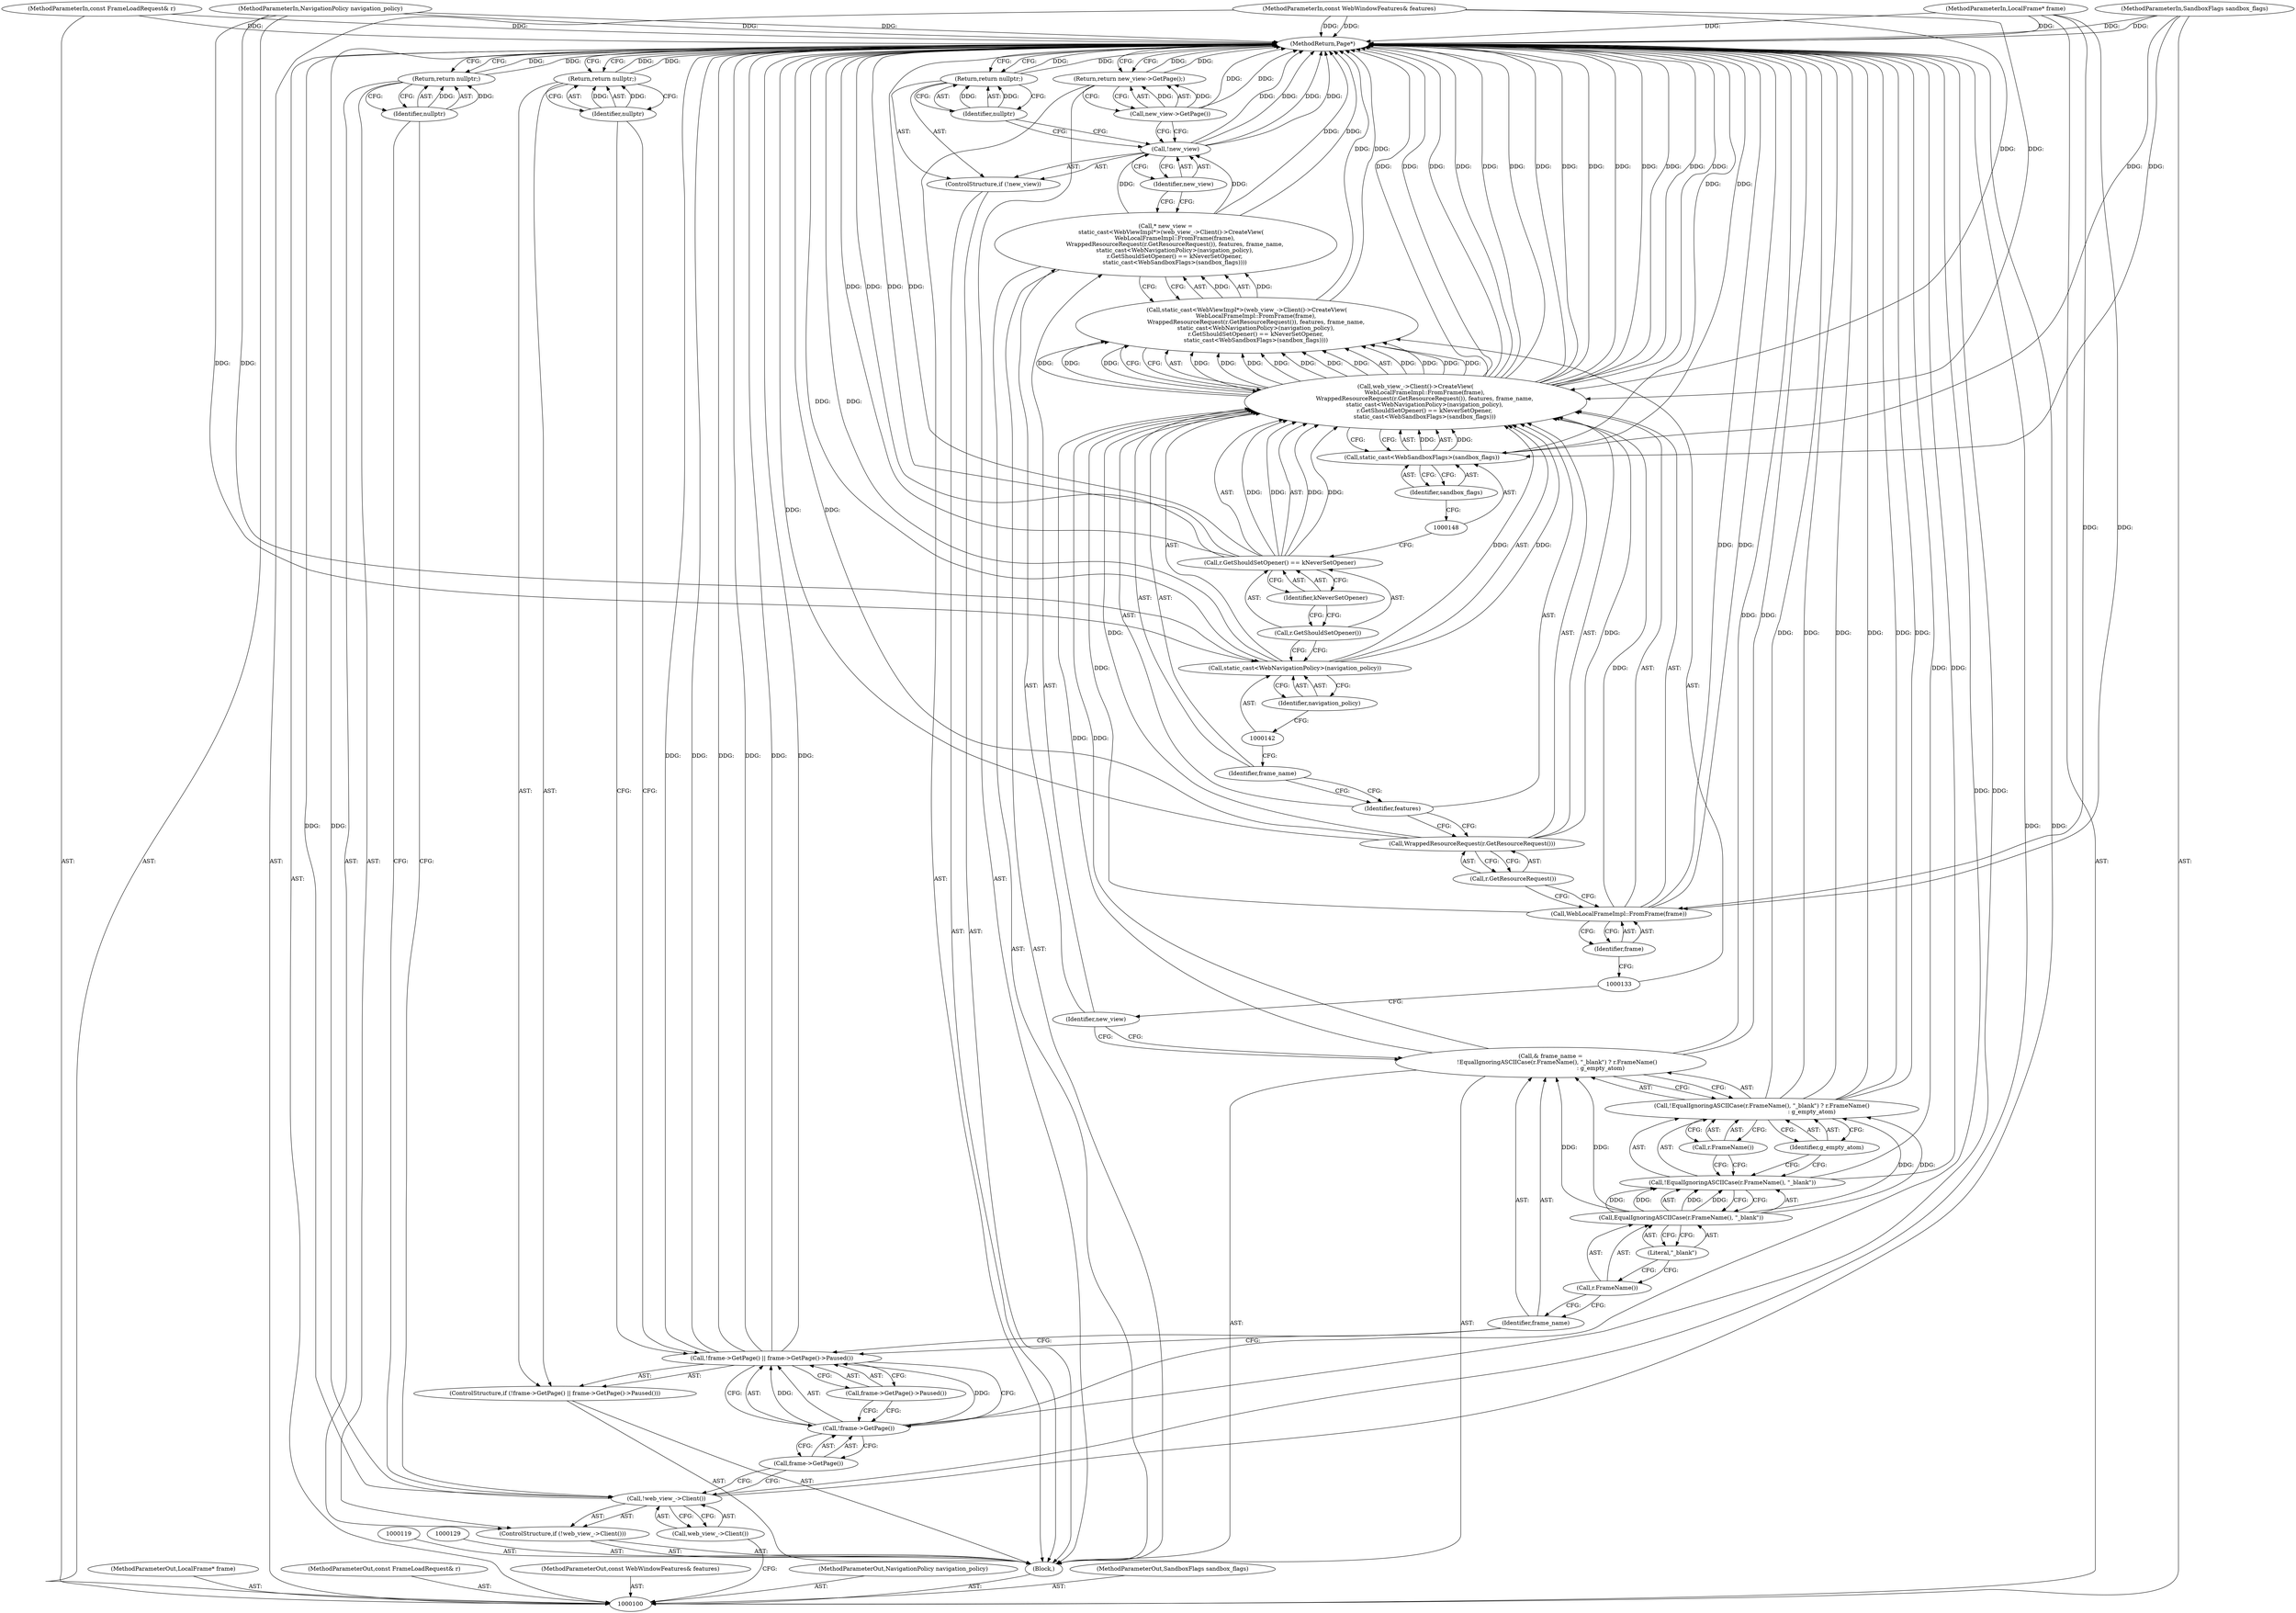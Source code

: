 digraph "0_Chrome_ba3b1b344017bbf36283464b51014fad15c2f3f4_1" {
"1000157" [label="(MethodReturn,Page*)"];
"1000101" [label="(MethodParameterIn,LocalFrame* frame)"];
"1000244" [label="(MethodParameterOut,LocalFrame* frame)"];
"1000118" [label="(Identifier,nullptr)"];
"1000117" [label="(Return,return nullptr;)"];
"1000120" [label="(Call,& frame_name =\n       !EqualIgnoringASCIICase(r.FrameName(), \"_blank\") ? r.FrameName()\n                                                       : g_empty_atom)"];
"1000121" [label="(Identifier,frame_name)"];
"1000125" [label="(Call,r.FrameName())"];
"1000126" [label="(Literal,\"_blank\")"];
"1000127" [label="(Call,r.FrameName())"];
"1000122" [label="(Call,!EqualIgnoringASCIICase(r.FrameName(), \"_blank\") ? r.FrameName()\n                                                       : g_empty_atom)"];
"1000123" [label="(Call,!EqualIgnoringASCIICase(r.FrameName(), \"_blank\"))"];
"1000124" [label="(Call,EqualIgnoringASCIICase(r.FrameName(), \"_blank\"))"];
"1000128" [label="(Identifier,g_empty_atom)"];
"1000130" [label="(Call,* new_view =\n      static_cast<WebViewImpl*>(web_view_->Client()->CreateView(\n          WebLocalFrameImpl::FromFrame(frame),\n          WrappedResourceRequest(r.GetResourceRequest()), features, frame_name,\n          static_cast<WebNavigationPolicy>(navigation_policy),\n          r.GetShouldSetOpener() == kNeverSetOpener,\n          static_cast<WebSandboxFlags>(sandbox_flags))))"];
"1000131" [label="(Identifier,new_view)"];
"1000134" [label="(Call,web_view_->Client()->CreateView(\n          WebLocalFrameImpl::FromFrame(frame),\n          WrappedResourceRequest(r.GetResourceRequest()), features, frame_name,\n          static_cast<WebNavigationPolicy>(navigation_policy),\n          r.GetShouldSetOpener() == kNeverSetOpener,\n          static_cast<WebSandboxFlags>(sandbox_flags)))"];
"1000132" [label="(Call,static_cast<WebViewImpl*>(web_view_->Client()->CreateView(\n          WebLocalFrameImpl::FromFrame(frame),\n          WrappedResourceRequest(r.GetResourceRequest()), features, frame_name,\n          static_cast<WebNavigationPolicy>(navigation_policy),\n          r.GetShouldSetOpener() == kNeverSetOpener,\n          static_cast<WebSandboxFlags>(sandbox_flags))))"];
"1000135" [label="(Call,WebLocalFrameImpl::FromFrame(frame))"];
"1000136" [label="(Identifier,frame)"];
"1000137" [label="(Call,WrappedResourceRequest(r.GetResourceRequest()))"];
"1000138" [label="(Call,r.GetResourceRequest())"];
"1000139" [label="(Identifier,features)"];
"1000140" [label="(Identifier,frame_name)"];
"1000141" [label="(Call,static_cast<WebNavigationPolicy>(navigation_policy))"];
"1000143" [label="(Identifier,navigation_policy)"];
"1000102" [label="(MethodParameterIn,const FrameLoadRequest& r)"];
"1000245" [label="(MethodParameterOut,const FrameLoadRequest& r)"];
"1000144" [label="(Call,r.GetShouldSetOpener() == kNeverSetOpener)"];
"1000145" [label="(Call,r.GetShouldSetOpener())"];
"1000146" [label="(Identifier,kNeverSetOpener)"];
"1000147" [label="(Call,static_cast<WebSandboxFlags>(sandbox_flags))"];
"1000149" [label="(Identifier,sandbox_flags)"];
"1000150" [label="(ControlStructure,if (!new_view))"];
"1000151" [label="(Call,!new_view)"];
"1000152" [label="(Identifier,new_view)"];
"1000154" [label="(Identifier,nullptr)"];
"1000153" [label="(Return,return nullptr;)"];
"1000155" [label="(Return,return new_view->GetPage();)"];
"1000156" [label="(Call,new_view->GetPage())"];
"1000103" [label="(MethodParameterIn,const WebWindowFeatures& features)"];
"1000246" [label="(MethodParameterOut,const WebWindowFeatures& features)"];
"1000104" [label="(MethodParameterIn,NavigationPolicy navigation_policy)"];
"1000247" [label="(MethodParameterOut,NavigationPolicy navigation_policy)"];
"1000105" [label="(MethodParameterIn,SandboxFlags sandbox_flags)"];
"1000248" [label="(MethodParameterOut,SandboxFlags sandbox_flags)"];
"1000106" [label="(Block,)"];
"1000107" [label="(ControlStructure,if (!web_view_->Client()))"];
"1000108" [label="(Call,!web_view_->Client())"];
"1000109" [label="(Call,web_view_->Client())"];
"1000111" [label="(Identifier,nullptr)"];
"1000110" [label="(Return,return nullptr;)"];
"1000116" [label="(Call,frame->GetPage()->Paused())"];
"1000112" [label="(ControlStructure,if (!frame->GetPage() || frame->GetPage()->Paused()))"];
"1000113" [label="(Call,!frame->GetPage() || frame->GetPage()->Paused())"];
"1000114" [label="(Call,!frame->GetPage())"];
"1000115" [label="(Call,frame->GetPage())"];
"1000157" -> "1000100"  [label="AST: "];
"1000157" -> "1000110"  [label="CFG: "];
"1000157" -> "1000117"  [label="CFG: "];
"1000157" -> "1000153"  [label="CFG: "];
"1000157" -> "1000155"  [label="CFG: "];
"1000117" -> "1000157"  [label="DDG: "];
"1000153" -> "1000157"  [label="DDG: "];
"1000155" -> "1000157"  [label="DDG: "];
"1000110" -> "1000157"  [label="DDG: "];
"1000108" -> "1000157"  [label="DDG: "];
"1000108" -> "1000157"  [label="DDG: "];
"1000151" -> "1000157"  [label="DDG: "];
"1000151" -> "1000157"  [label="DDG: "];
"1000104" -> "1000157"  [label="DDG: "];
"1000105" -> "1000157"  [label="DDG: "];
"1000113" -> "1000157"  [label="DDG: "];
"1000113" -> "1000157"  [label="DDG: "];
"1000113" -> "1000157"  [label="DDG: "];
"1000114" -> "1000157"  [label="DDG: "];
"1000147" -> "1000157"  [label="DDG: "];
"1000122" -> "1000157"  [label="DDG: "];
"1000122" -> "1000157"  [label="DDG: "];
"1000122" -> "1000157"  [label="DDG: "];
"1000102" -> "1000157"  [label="DDG: "];
"1000144" -> "1000157"  [label="DDG: "];
"1000144" -> "1000157"  [label="DDG: "];
"1000123" -> "1000157"  [label="DDG: "];
"1000130" -> "1000157"  [label="DDG: "];
"1000134" -> "1000157"  [label="DDG: "];
"1000134" -> "1000157"  [label="DDG: "];
"1000134" -> "1000157"  [label="DDG: "];
"1000134" -> "1000157"  [label="DDG: "];
"1000134" -> "1000157"  [label="DDG: "];
"1000134" -> "1000157"  [label="DDG: "];
"1000134" -> "1000157"  [label="DDG: "];
"1000103" -> "1000157"  [label="DDG: "];
"1000132" -> "1000157"  [label="DDG: "];
"1000101" -> "1000157"  [label="DDG: "];
"1000141" -> "1000157"  [label="DDG: "];
"1000135" -> "1000157"  [label="DDG: "];
"1000120" -> "1000157"  [label="DDG: "];
"1000137" -> "1000157"  [label="DDG: "];
"1000156" -> "1000157"  [label="DDG: "];
"1000101" -> "1000100"  [label="AST: "];
"1000101" -> "1000157"  [label="DDG: "];
"1000101" -> "1000135"  [label="DDG: "];
"1000244" -> "1000100"  [label="AST: "];
"1000118" -> "1000117"  [label="AST: "];
"1000118" -> "1000113"  [label="CFG: "];
"1000117" -> "1000118"  [label="CFG: "];
"1000118" -> "1000117"  [label="DDG: "];
"1000117" -> "1000112"  [label="AST: "];
"1000117" -> "1000118"  [label="CFG: "];
"1000118" -> "1000117"  [label="AST: "];
"1000157" -> "1000117"  [label="CFG: "];
"1000117" -> "1000157"  [label="DDG: "];
"1000118" -> "1000117"  [label="DDG: "];
"1000120" -> "1000106"  [label="AST: "];
"1000120" -> "1000122"  [label="CFG: "];
"1000121" -> "1000120"  [label="AST: "];
"1000122" -> "1000120"  [label="AST: "];
"1000131" -> "1000120"  [label="CFG: "];
"1000120" -> "1000157"  [label="DDG: "];
"1000124" -> "1000120"  [label="DDG: "];
"1000120" -> "1000134"  [label="DDG: "];
"1000121" -> "1000120"  [label="AST: "];
"1000121" -> "1000113"  [label="CFG: "];
"1000125" -> "1000121"  [label="CFG: "];
"1000125" -> "1000124"  [label="AST: "];
"1000125" -> "1000121"  [label="CFG: "];
"1000126" -> "1000125"  [label="CFG: "];
"1000126" -> "1000124"  [label="AST: "];
"1000126" -> "1000125"  [label="CFG: "];
"1000124" -> "1000126"  [label="CFG: "];
"1000127" -> "1000122"  [label="AST: "];
"1000127" -> "1000123"  [label="CFG: "];
"1000122" -> "1000127"  [label="CFG: "];
"1000122" -> "1000120"  [label="AST: "];
"1000122" -> "1000127"  [label="CFG: "];
"1000122" -> "1000128"  [label="CFG: "];
"1000123" -> "1000122"  [label="AST: "];
"1000127" -> "1000122"  [label="AST: "];
"1000128" -> "1000122"  [label="AST: "];
"1000120" -> "1000122"  [label="CFG: "];
"1000122" -> "1000157"  [label="DDG: "];
"1000122" -> "1000157"  [label="DDG: "];
"1000122" -> "1000157"  [label="DDG: "];
"1000124" -> "1000122"  [label="DDG: "];
"1000123" -> "1000122"  [label="AST: "];
"1000123" -> "1000124"  [label="CFG: "];
"1000124" -> "1000123"  [label="AST: "];
"1000127" -> "1000123"  [label="CFG: "];
"1000128" -> "1000123"  [label="CFG: "];
"1000123" -> "1000157"  [label="DDG: "];
"1000124" -> "1000123"  [label="DDG: "];
"1000124" -> "1000123"  [label="DDG: "];
"1000124" -> "1000123"  [label="AST: "];
"1000124" -> "1000126"  [label="CFG: "];
"1000125" -> "1000124"  [label="AST: "];
"1000126" -> "1000124"  [label="AST: "];
"1000123" -> "1000124"  [label="CFG: "];
"1000124" -> "1000120"  [label="DDG: "];
"1000124" -> "1000123"  [label="DDG: "];
"1000124" -> "1000123"  [label="DDG: "];
"1000124" -> "1000122"  [label="DDG: "];
"1000128" -> "1000122"  [label="AST: "];
"1000128" -> "1000123"  [label="CFG: "];
"1000122" -> "1000128"  [label="CFG: "];
"1000130" -> "1000106"  [label="AST: "];
"1000130" -> "1000132"  [label="CFG: "];
"1000131" -> "1000130"  [label="AST: "];
"1000132" -> "1000130"  [label="AST: "];
"1000152" -> "1000130"  [label="CFG: "];
"1000130" -> "1000157"  [label="DDG: "];
"1000132" -> "1000130"  [label="DDG: "];
"1000130" -> "1000151"  [label="DDG: "];
"1000131" -> "1000130"  [label="AST: "];
"1000131" -> "1000120"  [label="CFG: "];
"1000133" -> "1000131"  [label="CFG: "];
"1000134" -> "1000132"  [label="AST: "];
"1000134" -> "1000147"  [label="CFG: "];
"1000135" -> "1000134"  [label="AST: "];
"1000137" -> "1000134"  [label="AST: "];
"1000139" -> "1000134"  [label="AST: "];
"1000140" -> "1000134"  [label="AST: "];
"1000141" -> "1000134"  [label="AST: "];
"1000144" -> "1000134"  [label="AST: "];
"1000147" -> "1000134"  [label="AST: "];
"1000132" -> "1000134"  [label="CFG: "];
"1000134" -> "1000157"  [label="DDG: "];
"1000134" -> "1000157"  [label="DDG: "];
"1000134" -> "1000157"  [label="DDG: "];
"1000134" -> "1000157"  [label="DDG: "];
"1000134" -> "1000157"  [label="DDG: "];
"1000134" -> "1000157"  [label="DDG: "];
"1000134" -> "1000157"  [label="DDG: "];
"1000134" -> "1000132"  [label="DDG: "];
"1000134" -> "1000132"  [label="DDG: "];
"1000134" -> "1000132"  [label="DDG: "];
"1000134" -> "1000132"  [label="DDG: "];
"1000134" -> "1000132"  [label="DDG: "];
"1000134" -> "1000132"  [label="DDG: "];
"1000134" -> "1000132"  [label="DDG: "];
"1000135" -> "1000134"  [label="DDG: "];
"1000137" -> "1000134"  [label="DDG: "];
"1000103" -> "1000134"  [label="DDG: "];
"1000120" -> "1000134"  [label="DDG: "];
"1000141" -> "1000134"  [label="DDG: "];
"1000144" -> "1000134"  [label="DDG: "];
"1000144" -> "1000134"  [label="DDG: "];
"1000147" -> "1000134"  [label="DDG: "];
"1000132" -> "1000130"  [label="AST: "];
"1000132" -> "1000134"  [label="CFG: "];
"1000133" -> "1000132"  [label="AST: "];
"1000134" -> "1000132"  [label="AST: "];
"1000130" -> "1000132"  [label="CFG: "];
"1000132" -> "1000157"  [label="DDG: "];
"1000132" -> "1000130"  [label="DDG: "];
"1000134" -> "1000132"  [label="DDG: "];
"1000134" -> "1000132"  [label="DDG: "];
"1000134" -> "1000132"  [label="DDG: "];
"1000134" -> "1000132"  [label="DDG: "];
"1000134" -> "1000132"  [label="DDG: "];
"1000134" -> "1000132"  [label="DDG: "];
"1000134" -> "1000132"  [label="DDG: "];
"1000135" -> "1000134"  [label="AST: "];
"1000135" -> "1000136"  [label="CFG: "];
"1000136" -> "1000135"  [label="AST: "];
"1000138" -> "1000135"  [label="CFG: "];
"1000135" -> "1000157"  [label="DDG: "];
"1000135" -> "1000134"  [label="DDG: "];
"1000101" -> "1000135"  [label="DDG: "];
"1000136" -> "1000135"  [label="AST: "];
"1000136" -> "1000133"  [label="CFG: "];
"1000135" -> "1000136"  [label="CFG: "];
"1000137" -> "1000134"  [label="AST: "];
"1000137" -> "1000138"  [label="CFG: "];
"1000138" -> "1000137"  [label="AST: "];
"1000139" -> "1000137"  [label="CFG: "];
"1000137" -> "1000157"  [label="DDG: "];
"1000137" -> "1000134"  [label="DDG: "];
"1000138" -> "1000137"  [label="AST: "];
"1000138" -> "1000135"  [label="CFG: "];
"1000137" -> "1000138"  [label="CFG: "];
"1000139" -> "1000134"  [label="AST: "];
"1000139" -> "1000137"  [label="CFG: "];
"1000140" -> "1000139"  [label="CFG: "];
"1000140" -> "1000134"  [label="AST: "];
"1000140" -> "1000139"  [label="CFG: "];
"1000142" -> "1000140"  [label="CFG: "];
"1000141" -> "1000134"  [label="AST: "];
"1000141" -> "1000143"  [label="CFG: "];
"1000142" -> "1000141"  [label="AST: "];
"1000143" -> "1000141"  [label="AST: "];
"1000145" -> "1000141"  [label="CFG: "];
"1000141" -> "1000157"  [label="DDG: "];
"1000141" -> "1000134"  [label="DDG: "];
"1000104" -> "1000141"  [label="DDG: "];
"1000143" -> "1000141"  [label="AST: "];
"1000143" -> "1000142"  [label="CFG: "];
"1000141" -> "1000143"  [label="CFG: "];
"1000102" -> "1000100"  [label="AST: "];
"1000102" -> "1000157"  [label="DDG: "];
"1000245" -> "1000100"  [label="AST: "];
"1000144" -> "1000134"  [label="AST: "];
"1000144" -> "1000146"  [label="CFG: "];
"1000145" -> "1000144"  [label="AST: "];
"1000146" -> "1000144"  [label="AST: "];
"1000148" -> "1000144"  [label="CFG: "];
"1000144" -> "1000157"  [label="DDG: "];
"1000144" -> "1000157"  [label="DDG: "];
"1000144" -> "1000134"  [label="DDG: "];
"1000144" -> "1000134"  [label="DDG: "];
"1000145" -> "1000144"  [label="AST: "];
"1000145" -> "1000141"  [label="CFG: "];
"1000146" -> "1000145"  [label="CFG: "];
"1000146" -> "1000144"  [label="AST: "];
"1000146" -> "1000145"  [label="CFG: "];
"1000144" -> "1000146"  [label="CFG: "];
"1000147" -> "1000134"  [label="AST: "];
"1000147" -> "1000149"  [label="CFG: "];
"1000148" -> "1000147"  [label="AST: "];
"1000149" -> "1000147"  [label="AST: "];
"1000134" -> "1000147"  [label="CFG: "];
"1000147" -> "1000157"  [label="DDG: "];
"1000147" -> "1000134"  [label="DDG: "];
"1000105" -> "1000147"  [label="DDG: "];
"1000149" -> "1000147"  [label="AST: "];
"1000149" -> "1000148"  [label="CFG: "];
"1000147" -> "1000149"  [label="CFG: "];
"1000150" -> "1000106"  [label="AST: "];
"1000151" -> "1000150"  [label="AST: "];
"1000153" -> "1000150"  [label="AST: "];
"1000151" -> "1000150"  [label="AST: "];
"1000151" -> "1000152"  [label="CFG: "];
"1000152" -> "1000151"  [label="AST: "];
"1000154" -> "1000151"  [label="CFG: "];
"1000156" -> "1000151"  [label="CFG: "];
"1000151" -> "1000157"  [label="DDG: "];
"1000151" -> "1000157"  [label="DDG: "];
"1000130" -> "1000151"  [label="DDG: "];
"1000152" -> "1000151"  [label="AST: "];
"1000152" -> "1000130"  [label="CFG: "];
"1000151" -> "1000152"  [label="CFG: "];
"1000154" -> "1000153"  [label="AST: "];
"1000154" -> "1000151"  [label="CFG: "];
"1000153" -> "1000154"  [label="CFG: "];
"1000154" -> "1000153"  [label="DDG: "];
"1000153" -> "1000150"  [label="AST: "];
"1000153" -> "1000154"  [label="CFG: "];
"1000154" -> "1000153"  [label="AST: "];
"1000157" -> "1000153"  [label="CFG: "];
"1000153" -> "1000157"  [label="DDG: "];
"1000154" -> "1000153"  [label="DDG: "];
"1000155" -> "1000106"  [label="AST: "];
"1000155" -> "1000156"  [label="CFG: "];
"1000156" -> "1000155"  [label="AST: "];
"1000157" -> "1000155"  [label="CFG: "];
"1000155" -> "1000157"  [label="DDG: "];
"1000156" -> "1000155"  [label="DDG: "];
"1000156" -> "1000155"  [label="AST: "];
"1000156" -> "1000151"  [label="CFG: "];
"1000155" -> "1000156"  [label="CFG: "];
"1000156" -> "1000157"  [label="DDG: "];
"1000156" -> "1000155"  [label="DDG: "];
"1000103" -> "1000100"  [label="AST: "];
"1000103" -> "1000157"  [label="DDG: "];
"1000103" -> "1000134"  [label="DDG: "];
"1000246" -> "1000100"  [label="AST: "];
"1000104" -> "1000100"  [label="AST: "];
"1000104" -> "1000157"  [label="DDG: "];
"1000104" -> "1000141"  [label="DDG: "];
"1000247" -> "1000100"  [label="AST: "];
"1000105" -> "1000100"  [label="AST: "];
"1000105" -> "1000157"  [label="DDG: "];
"1000105" -> "1000147"  [label="DDG: "];
"1000248" -> "1000100"  [label="AST: "];
"1000106" -> "1000100"  [label="AST: "];
"1000107" -> "1000106"  [label="AST: "];
"1000112" -> "1000106"  [label="AST: "];
"1000119" -> "1000106"  [label="AST: "];
"1000120" -> "1000106"  [label="AST: "];
"1000129" -> "1000106"  [label="AST: "];
"1000130" -> "1000106"  [label="AST: "];
"1000150" -> "1000106"  [label="AST: "];
"1000155" -> "1000106"  [label="AST: "];
"1000107" -> "1000106"  [label="AST: "];
"1000108" -> "1000107"  [label="AST: "];
"1000110" -> "1000107"  [label="AST: "];
"1000108" -> "1000107"  [label="AST: "];
"1000108" -> "1000109"  [label="CFG: "];
"1000109" -> "1000108"  [label="AST: "];
"1000111" -> "1000108"  [label="CFG: "];
"1000115" -> "1000108"  [label="CFG: "];
"1000108" -> "1000157"  [label="DDG: "];
"1000108" -> "1000157"  [label="DDG: "];
"1000109" -> "1000108"  [label="AST: "];
"1000109" -> "1000100"  [label="CFG: "];
"1000108" -> "1000109"  [label="CFG: "];
"1000111" -> "1000110"  [label="AST: "];
"1000111" -> "1000108"  [label="CFG: "];
"1000110" -> "1000111"  [label="CFG: "];
"1000111" -> "1000110"  [label="DDG: "];
"1000110" -> "1000107"  [label="AST: "];
"1000110" -> "1000111"  [label="CFG: "];
"1000111" -> "1000110"  [label="AST: "];
"1000157" -> "1000110"  [label="CFG: "];
"1000110" -> "1000157"  [label="DDG: "];
"1000111" -> "1000110"  [label="DDG: "];
"1000116" -> "1000113"  [label="AST: "];
"1000116" -> "1000114"  [label="CFG: "];
"1000113" -> "1000116"  [label="CFG: "];
"1000112" -> "1000106"  [label="AST: "];
"1000113" -> "1000112"  [label="AST: "];
"1000117" -> "1000112"  [label="AST: "];
"1000113" -> "1000112"  [label="AST: "];
"1000113" -> "1000114"  [label="CFG: "];
"1000113" -> "1000116"  [label="CFG: "];
"1000114" -> "1000113"  [label="AST: "];
"1000116" -> "1000113"  [label="AST: "];
"1000118" -> "1000113"  [label="CFG: "];
"1000121" -> "1000113"  [label="CFG: "];
"1000113" -> "1000157"  [label="DDG: "];
"1000113" -> "1000157"  [label="DDG: "];
"1000113" -> "1000157"  [label="DDG: "];
"1000114" -> "1000113"  [label="DDG: "];
"1000114" -> "1000113"  [label="AST: "];
"1000114" -> "1000115"  [label="CFG: "];
"1000115" -> "1000114"  [label="AST: "];
"1000116" -> "1000114"  [label="CFG: "];
"1000113" -> "1000114"  [label="CFG: "];
"1000114" -> "1000157"  [label="DDG: "];
"1000114" -> "1000113"  [label="DDG: "];
"1000115" -> "1000114"  [label="AST: "];
"1000115" -> "1000108"  [label="CFG: "];
"1000114" -> "1000115"  [label="CFG: "];
}
